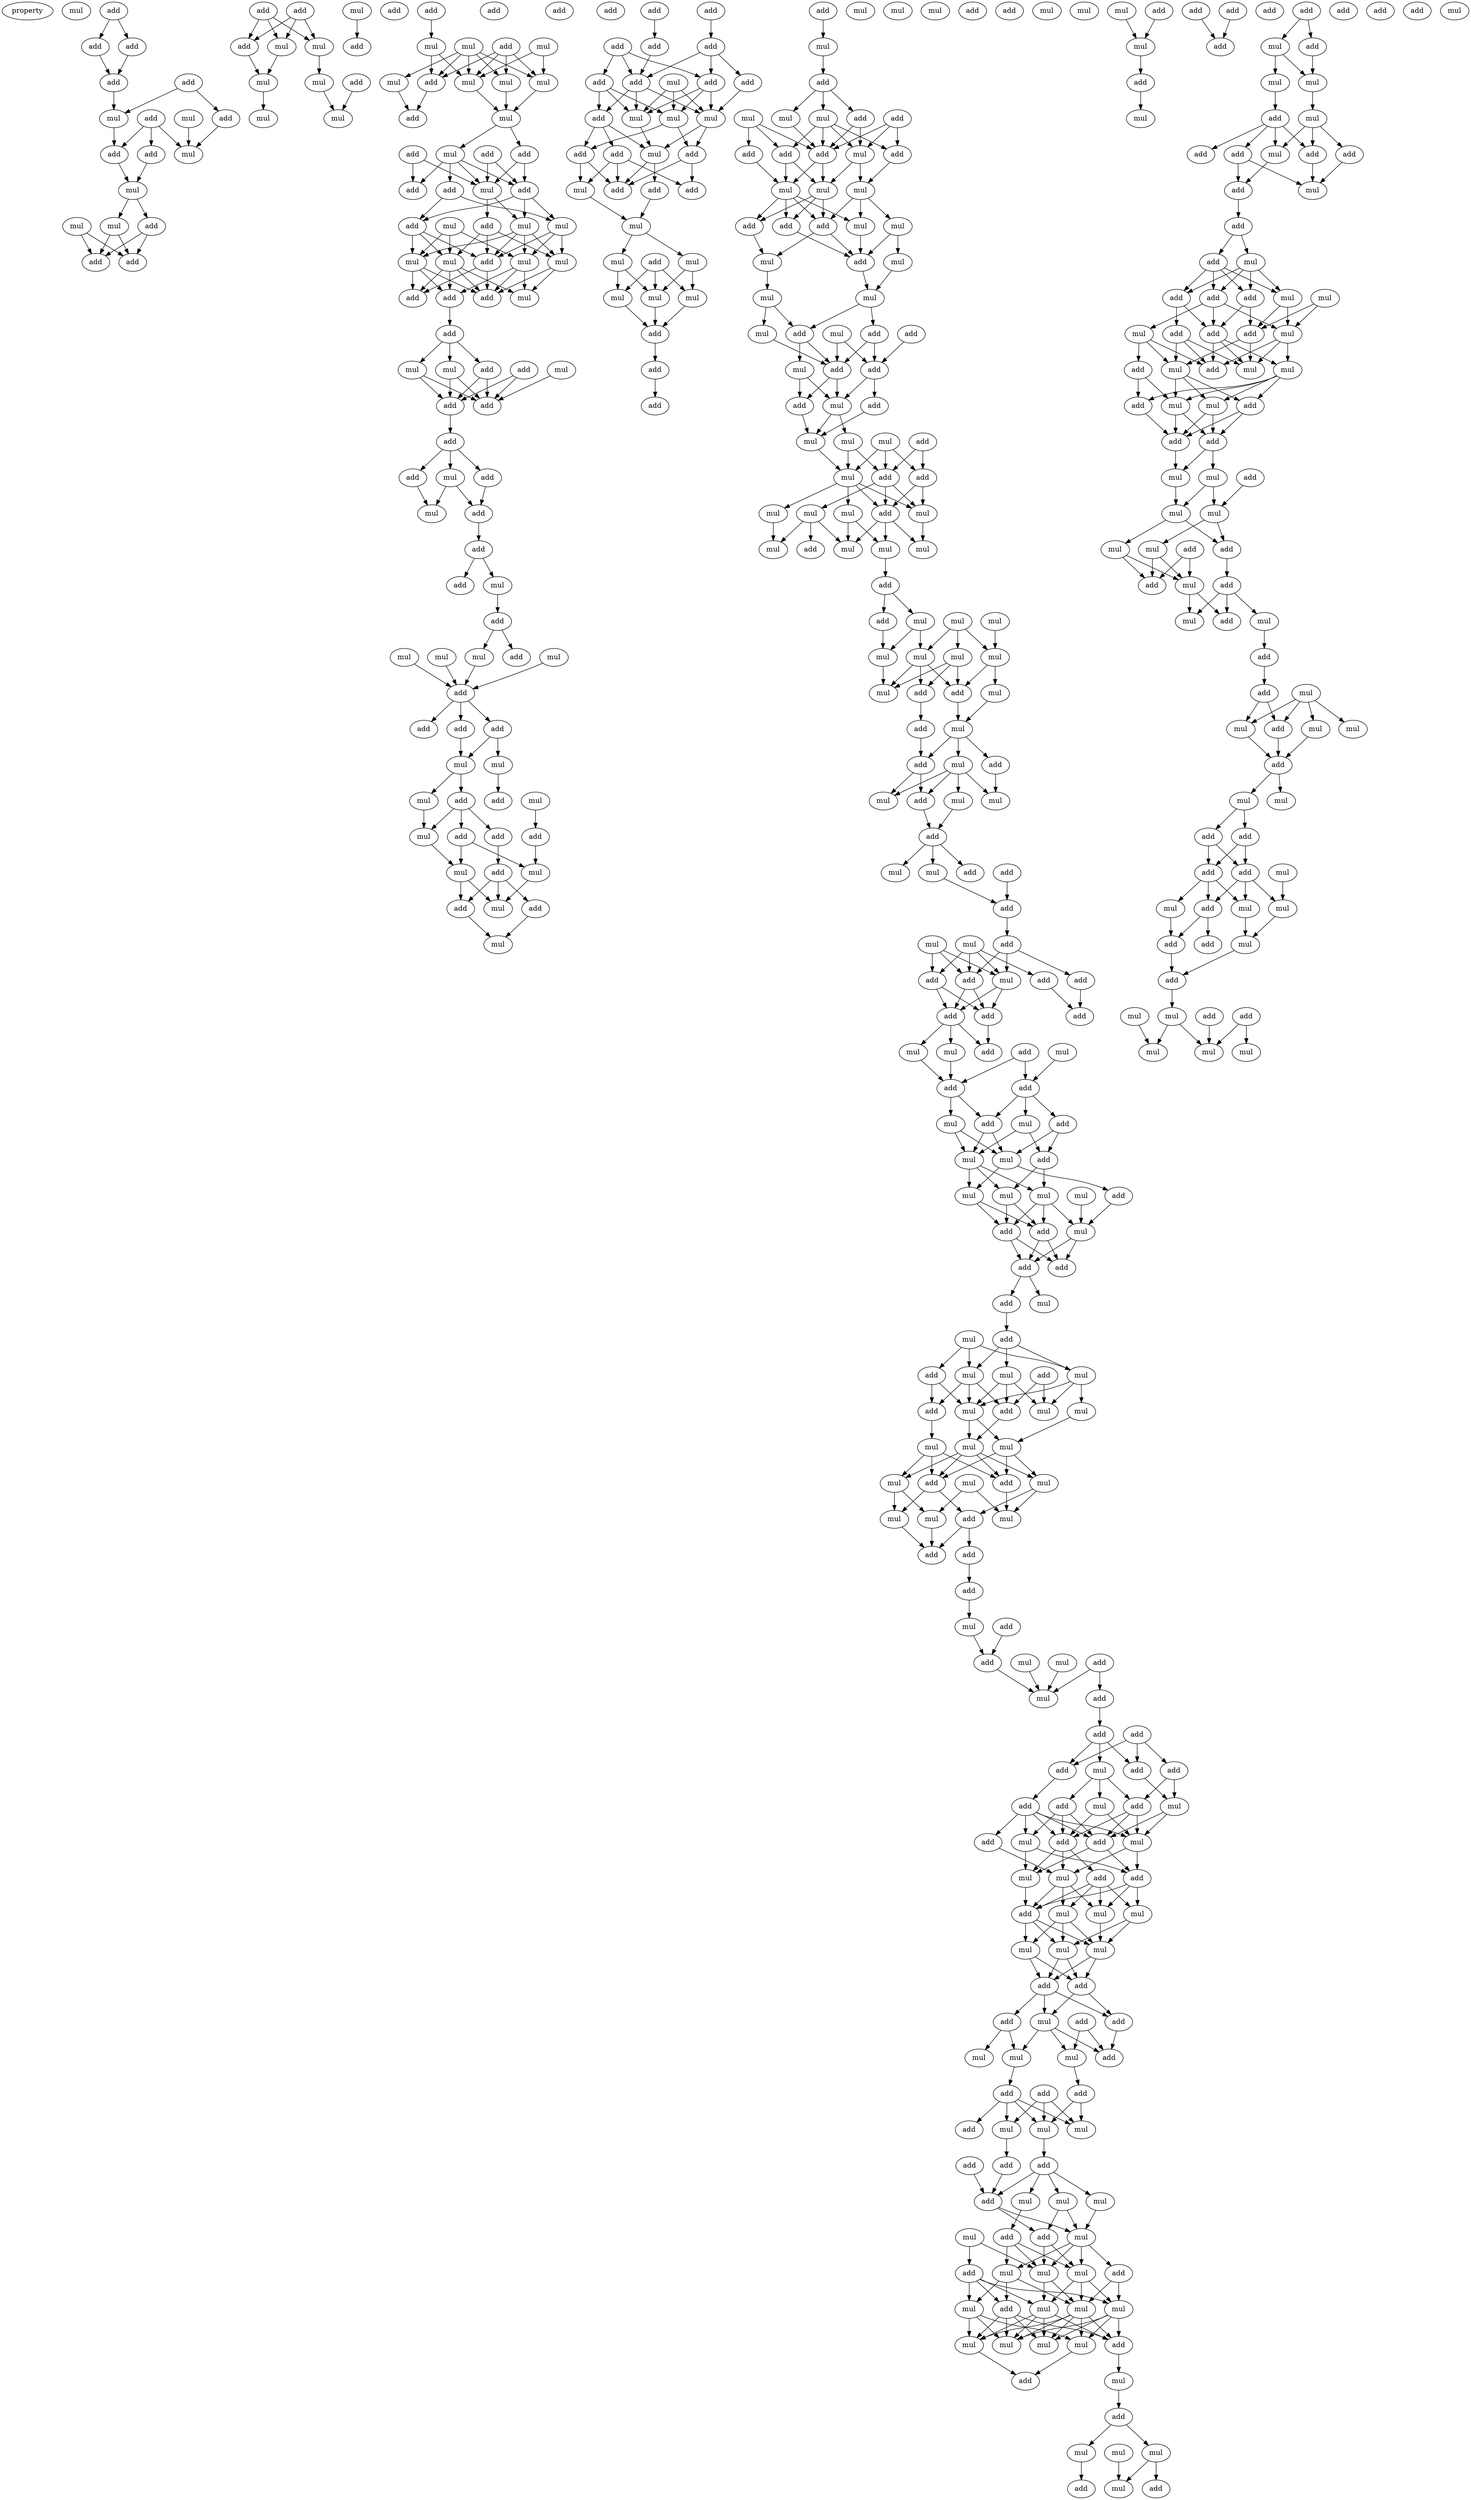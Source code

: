 digraph {
    node [fontcolor=black]
    property [mul=2,lf=1.5]
    0 [ label = mul ];
    1 [ label = add ];
    2 [ label = add ];
    3 [ label = add ];
    4 [ label = add ];
    5 [ label = add ];
    6 [ label = mul ];
    7 [ label = mul ];
    8 [ label = add ];
    9 [ label = add ];
    10 [ label = add ];
    11 [ label = add ];
    12 [ label = mul ];
    13 [ label = mul ];
    14 [ label = mul ];
    15 [ label = add ];
    16 [ label = mul ];
    17 [ label = add ];
    18 [ label = add ];
    19 [ label = add ];
    20 [ label = add ];
    21 [ label = mul ];
    22 [ label = add ];
    23 [ label = mul ];
    24 [ label = mul ];
    25 [ label = mul ];
    26 [ label = add ];
    27 [ label = mul ];
    28 [ label = mul ];
    29 [ label = add ];
    30 [ label = add ];
    31 [ label = mul ];
    32 [ label = add ];
    33 [ label = add ];
    34 [ label = mul ];
    35 [ label = mul ];
    36 [ label = mul ];
    37 [ label = mul ];
    38 [ label = mul ];
    39 [ label = mul ];
    40 [ label = add ];
    41 [ label = mul ];
    42 [ label = mul ];
    43 [ label = add ];
    44 [ label = add ];
    45 [ label = add ];
    46 [ label = add ];
    47 [ label = mul ];
    48 [ label = add ];
    49 [ label = mul ];
    50 [ label = add ];
    51 [ label = add ];
    52 [ label = mul ];
    53 [ label = add ];
    54 [ label = mul ];
    55 [ label = add ];
    56 [ label = mul ];
    57 [ label = mul ];
    58 [ label = mul ];
    59 [ label = add ];
    60 [ label = mul ];
    61 [ label = mul ];
    62 [ label = mul ];
    63 [ label = add ];
    64 [ label = add ];
    65 [ label = add ];
    66 [ label = add ];
    67 [ label = mul ];
    68 [ label = add ];
    69 [ label = mul ];
    70 [ label = mul ];
    71 [ label = add ];
    72 [ label = add ];
    73 [ label = add ];
    74 [ label = add ];
    75 [ label = mul ];
    76 [ label = add ];
    77 [ label = add ];
    78 [ label = add ];
    79 [ label = mul ];
    80 [ label = add ];
    81 [ label = add ];
    82 [ label = add ];
    83 [ label = mul ];
    84 [ label = add ];
    85 [ label = mul ];
    86 [ label = mul ];
    87 [ label = mul ];
    88 [ label = add ];
    89 [ label = mul ];
    90 [ label = add ];
    91 [ label = add ];
    92 [ label = add ];
    93 [ label = add ];
    94 [ label = add ];
    95 [ label = mul ];
    96 [ label = mul ];
    97 [ label = add ];
    98 [ label = mul ];
    99 [ label = add ];
    100 [ label = mul ];
    101 [ label = mul ];
    102 [ label = add ];
    103 [ label = add ];
    104 [ label = add ];
    105 [ label = mul ];
    106 [ label = add ];
    107 [ label = mul ];
    108 [ label = add ];
    109 [ label = add ];
    110 [ label = add ];
    111 [ label = mul ];
    112 [ label = mul ];
    113 [ label = add ];
    114 [ label = add ];
    115 [ label = add ];
    116 [ label = add ];
    117 [ label = add ];
    118 [ label = add ];
    119 [ label = mul ];
    120 [ label = add ];
    121 [ label = add ];
    122 [ label = add ];
    123 [ label = mul ];
    124 [ label = mul ];
    125 [ label = mul ];
    126 [ label = add ];
    127 [ label = add ];
    128 [ label = mul ];
    129 [ label = add ];
    130 [ label = add ];
    131 [ label = add ];
    132 [ label = add ];
    133 [ label = add ];
    134 [ label = mul ];
    135 [ label = mul ];
    136 [ label = mul ];
    137 [ label = add ];
    138 [ label = mul ];
    139 [ label = mul ];
    140 [ label = mul ];
    141 [ label = mul ];
    142 [ label = add ];
    143 [ label = add ];
    144 [ label = add ];
    145 [ label = mul ];
    146 [ label = mul ];
    147 [ label = add ];
    148 [ label = add ];
    149 [ label = add ];
    150 [ label = add ];
    151 [ label = mul ];
    152 [ label = mul ];
    153 [ label = mul ];
    154 [ label = add ];
    155 [ label = mul ];
    156 [ label = add ];
    157 [ label = add ];
    158 [ label = add ];
    159 [ label = mul ];
    160 [ label = mul ];
    161 [ label = mul ];
    162 [ label = add ];
    163 [ label = mul ];
    164 [ label = add ];
    165 [ label = mul ];
    166 [ label = add ];
    167 [ label = mul ];
    168 [ label = add ];
    169 [ label = mul ];
    170 [ label = mul ];
    171 [ label = mul ];
    172 [ label = mul ];
    173 [ label = add ];
    174 [ label = add ];
    175 [ label = mul ];
    176 [ label = add ];
    177 [ label = add ];
    178 [ label = mul ];
    179 [ label = add ];
    180 [ label = add ];
    181 [ label = add ];
    182 [ label = mul ];
    183 [ label = mul ];
    184 [ label = add ];
    185 [ label = mul ];
    186 [ label = mul ];
    187 [ label = add ];
    188 [ label = add ];
    189 [ label = mul ];
    190 [ label = add ];
    191 [ label = mul ];
    192 [ label = mul ];
    193 [ label = mul ];
    194 [ label = mul ];
    195 [ label = mul ];
    196 [ label = add ];
    197 [ label = mul ];
    198 [ label = mul ];
    199 [ label = mul ];
    200 [ label = add ];
    201 [ label = add ];
    202 [ label = mul ];
    203 [ label = mul ];
    204 [ label = mul ];
    205 [ label = mul ];
    206 [ label = mul ];
    207 [ label = mul ];
    208 [ label = mul ];
    209 [ label = add ];
    210 [ label = add ];
    211 [ label = mul ];
    212 [ label = mul ];
    213 [ label = mul ];
    214 [ label = add ];
    215 [ label = add ];
    216 [ label = add ];
    217 [ label = mul ];
    218 [ label = add ];
    219 [ label = mul ];
    220 [ label = mul ];
    221 [ label = mul ];
    222 [ label = add ];
    223 [ label = mul ];
    224 [ label = mul ];
    225 [ label = add ];
    226 [ label = add ];
    227 [ label = mul ];
    228 [ label = add ];
    229 [ label = mul ];
    230 [ label = add ];
    231 [ label = mul ];
    232 [ label = add ];
    233 [ label = add ];
    234 [ label = add ];
    235 [ label = add ];
    236 [ label = mul ];
    237 [ label = add ];
    238 [ label = add ];
    239 [ label = add ];
    240 [ label = mul ];
    241 [ label = mul ];
    242 [ label = mul ];
    243 [ label = add ];
    244 [ label = add ];
    245 [ label = add ];
    246 [ label = add ];
    247 [ label = add ];
    248 [ label = mul ];
    249 [ label = mul ];
    250 [ label = add ];
    251 [ label = add ];
    252 [ label = mul ];
    253 [ label = mul ];
    254 [ label = mul ];
    255 [ label = add ];
    256 [ label = mul ];
    257 [ label = mul ];
    258 [ label = mul ];
    259 [ label = mul ];
    260 [ label = add ];
    261 [ label = add ];
    262 [ label = add ];
    263 [ label = add ];
    264 [ label = mul ];
    265 [ label = add ];
    266 [ label = add ];
    267 [ label = mul ];
    268 [ label = mul ];
    269 [ label = add ];
    270 [ label = mul ];
    271 [ label = add ];
    272 [ label = mul ];
    273 [ label = mul ];
    274 [ label = add ];
    275 [ label = add ];
    276 [ label = mul ];
    277 [ label = add ];
    278 [ label = mul ];
    279 [ label = mul ];
    280 [ label = mul ];
    281 [ label = mul ];
    282 [ label = mul ];
    283 [ label = add ];
    284 [ label = mul ];
    285 [ label = add ];
    286 [ label = mul ];
    287 [ label = mul ];
    288 [ label = mul ];
    289 [ label = add ];
    290 [ label = mul ];
    291 [ label = mul ];
    292 [ label = add ];
    293 [ label = add ];
    294 [ label = add ];
    295 [ label = mul ];
    296 [ label = add ];
    297 [ label = add ];
    298 [ label = mul ];
    299 [ label = mul ];
    300 [ label = add ];
    301 [ label = add ];
    302 [ label = mul ];
    303 [ label = add ];
    304 [ label = add ];
    305 [ label = add ];
    306 [ label = add ];
    307 [ label = add ];
    308 [ label = mul ];
    309 [ label = add ];
    310 [ label = mul ];
    311 [ label = add ];
    312 [ label = add ];
    313 [ label = mul ];
    314 [ label = add ];
    315 [ label = add ];
    316 [ label = mul ];
    317 [ label = add ];
    318 [ label = add ];
    319 [ label = mul ];
    320 [ label = mul ];
    321 [ label = mul ];
    322 [ label = add ];
    323 [ label = add ];
    324 [ label = mul ];
    325 [ label = add ];
    326 [ label = mul ];
    327 [ label = mul ];
    328 [ label = mul ];
    329 [ label = mul ];
    330 [ label = mul ];
    331 [ label = add ];
    332 [ label = add ];
    333 [ label = mul ];
    334 [ label = add ];
    335 [ label = add ];
    336 [ label = add ];
    337 [ label = mul ];
    338 [ label = mul ];
    339 [ label = mul ];
    340 [ label = add ];
    341 [ label = mul ];
    342 [ label = add ];
    343 [ label = add ];
    344 [ label = add ];
    345 [ label = mul ];
    346 [ label = add ];
    347 [ label = mul ];
    348 [ label = mul ];
    349 [ label = add ];
    350 [ label = add ];
    351 [ label = add ];
    352 [ label = add ];
    353 [ label = mul ];
    354 [ label = mul ];
    355 [ label = mul ];
    356 [ label = mul ];
    357 [ label = mul ];
    358 [ label = add ];
    359 [ label = add ];
    360 [ label = mul ];
    361 [ label = add ];
    362 [ label = add ];
    363 [ label = mul ];
    364 [ label = mul ];
    365 [ label = mul ];
    366 [ label = add ];
    367 [ label = mul ];
    368 [ label = mul ];
    369 [ label = mul ];
    370 [ label = mul ];
    371 [ label = mul ];
    372 [ label = mul ];
    373 [ label = mul ];
    374 [ label = mul ];
    375 [ label = add ];
    376 [ label = add ];
    377 [ label = mul ];
    378 [ label = add ];
    379 [ label = mul ];
    380 [ label = mul ];
    381 [ label = mul ];
    382 [ label = mul ];
    383 [ label = add ];
    384 [ label = mul ];
    385 [ label = add ];
    386 [ label = add ];
    387 [ label = mul ];
    388 [ label = add ];
    389 [ label = add ];
    390 [ label = mul ];
    391 [ label = add ];
    392 [ label = add ];
    393 [ label = add ];
    394 [ label = add ];
    395 [ label = add ];
    396 [ label = mul ];
    397 [ label = mul ];
    398 [ label = mul ];
    399 [ label = add ];
    400 [ label = mul ];
    401 [ label = add ];
    402 [ label = mul ];
    403 [ label = add ];
    404 [ label = add ];
    405 [ label = add ];
    406 [ label = add ];
    407 [ label = mul ];
    408 [ label = add ];
    409 [ label = add ];
    410 [ label = mul ];
    411 [ label = add ];
    412 [ label = mul ];
    413 [ label = add ];
    414 [ label = add ];
    415 [ label = mul ];
    416 [ label = add ];
    417 [ label = add ];
    418 [ label = add ];
    419 [ label = mul ];
    420 [ label = mul ];
    421 [ label = add ];
    422 [ label = mul ];
    423 [ label = mul ];
    424 [ label = add ];
    425 [ label = mul ];
    426 [ label = mul ];
    427 [ label = mul ];
    428 [ label = add ];
    429 [ label = add ];
    430 [ label = add ];
    431 [ label = add ];
    432 [ label = mul ];
    433 [ label = mul ];
    434 [ label = add ];
    435 [ label = add ];
    436 [ label = mul ];
    437 [ label = mul ];
    438 [ label = add ];
    439 [ label = mul ];
    440 [ label = mul ];
    441 [ label = add ];
    442 [ label = add ];
    443 [ label = mul ];
    444 [ label = add ];
    445 [ label = add ];
    446 [ label = mul ];
    447 [ label = mul ];
    448 [ label = add ];
    449 [ label = add ];
    450 [ label = mul ];
    451 [ label = mul ];
    452 [ label = mul ];
    453 [ label = mul ];
    454 [ label = add ];
    455 [ label = add ];
    456 [ label = add ];
    457 [ label = mul ];
    458 [ label = mul ];
    459 [ label = add ];
    460 [ label = add ];
    461 [ label = add ];
    462 [ label = add ];
    463 [ label = add ];
    464 [ label = mul ];
    465 [ label = mul ];
    466 [ label = add ];
    467 [ label = mul ];
    468 [ label = mul ];
    469 [ label = add ];
    470 [ label = add ];
    471 [ label = mul ];
    472 [ label = add ];
    473 [ label = mul ];
    474 [ label = mul ];
    475 [ label = mul ];
    476 [ label = add ];
    477 [ label = add ];
    478 [ label = mul ];
    479 [ label = mul ];
    480 [ label = mul ];
    1 -> 2 [ name = 0 ];
    1 -> 3 [ name = 1 ];
    2 -> 4 [ name = 2 ];
    3 -> 4 [ name = 3 ];
    4 -> 6 [ name = 4 ];
    5 -> 6 [ name = 5 ];
    5 -> 8 [ name = 6 ];
    6 -> 10 [ name = 7 ];
    7 -> 12 [ name = 8 ];
    8 -> 12 [ name = 9 ];
    9 -> 10 [ name = 10 ];
    9 -> 11 [ name = 11 ];
    9 -> 12 [ name = 12 ];
    10 -> 13 [ name = 13 ];
    11 -> 13 [ name = 14 ];
    13 -> 15 [ name = 15 ];
    13 -> 16 [ name = 16 ];
    14 -> 17 [ name = 17 ];
    14 -> 18 [ name = 18 ];
    15 -> 17 [ name = 19 ];
    15 -> 18 [ name = 20 ];
    16 -> 17 [ name = 21 ];
    16 -> 18 [ name = 22 ];
    19 -> 21 [ name = 23 ];
    19 -> 22 [ name = 24 ];
    19 -> 23 [ name = 25 ];
    20 -> 21 [ name = 26 ];
    20 -> 22 [ name = 27 ];
    20 -> 23 [ name = 28 ];
    21 -> 24 [ name = 29 ];
    22 -> 24 [ name = 30 ];
    23 -> 27 [ name = 31 ];
    24 -> 31 [ name = 32 ];
    25 -> 29 [ name = 33 ];
    26 -> 28 [ name = 34 ];
    27 -> 28 [ name = 35 ];
    32 -> 34 [ name = 36 ];
    33 -> 38 [ name = 37 ];
    33 -> 39 [ name = 38 ];
    33 -> 40 [ name = 39 ];
    33 -> 41 [ name = 40 ];
    34 -> 40 [ name = 41 ];
    34 -> 41 [ name = 42 ];
    35 -> 37 [ name = 43 ];
    35 -> 38 [ name = 44 ];
    35 -> 39 [ name = 45 ];
    35 -> 40 [ name = 46 ];
    35 -> 41 [ name = 47 ];
    36 -> 39 [ name = 48 ];
    36 -> 41 [ name = 49 ];
    37 -> 43 [ name = 50 ];
    38 -> 42 [ name = 51 ];
    39 -> 42 [ name = 52 ];
    40 -> 43 [ name = 53 ];
    41 -> 42 [ name = 54 ];
    42 -> 44 [ name = 55 ];
    42 -> 47 [ name = 56 ];
    44 -> 48 [ name = 57 ];
    44 -> 49 [ name = 58 ];
    45 -> 48 [ name = 59 ];
    45 -> 49 [ name = 60 ];
    46 -> 49 [ name = 61 ];
    46 -> 50 [ name = 62 ];
    47 -> 48 [ name = 63 ];
    47 -> 49 [ name = 64 ];
    47 -> 50 [ name = 65 ];
    47 -> 51 [ name = 66 ];
    48 -> 52 [ name = 67 ];
    48 -> 53 [ name = 68 ];
    48 -> 54 [ name = 69 ];
    49 -> 54 [ name = 70 ];
    49 -> 55 [ name = 71 ];
    51 -> 52 [ name = 72 ];
    51 -> 53 [ name = 73 ];
    52 -> 58 [ name = 74 ];
    52 -> 59 [ name = 75 ];
    52 -> 60 [ name = 76 ];
    53 -> 57 [ name = 77 ];
    53 -> 59 [ name = 78 ];
    53 -> 61 [ name = 79 ];
    54 -> 58 [ name = 80 ];
    54 -> 59 [ name = 81 ];
    54 -> 60 [ name = 82 ];
    54 -> 61 [ name = 83 ];
    55 -> 57 [ name = 84 ];
    55 -> 59 [ name = 85 ];
    55 -> 60 [ name = 86 ];
    56 -> 57 [ name = 87 ];
    56 -> 58 [ name = 88 ];
    56 -> 61 [ name = 89 ];
    57 -> 62 [ name = 90 ];
    57 -> 63 [ name = 91 ];
    57 -> 64 [ name = 92 ];
    57 -> 65 [ name = 93 ];
    58 -> 62 [ name = 94 ];
    58 -> 63 [ name = 95 ];
    58 -> 64 [ name = 96 ];
    59 -> 64 [ name = 97 ];
    59 -> 65 [ name = 98 ];
    60 -> 62 [ name = 99 ];
    60 -> 64 [ name = 100 ];
    61 -> 63 [ name = 101 ];
    61 -> 64 [ name = 102 ];
    61 -> 65 [ name = 103 ];
    63 -> 66 [ name = 104 ];
    66 -> 69 [ name = 105 ];
    66 -> 70 [ name = 106 ];
    66 -> 71 [ name = 107 ];
    67 -> 73 [ name = 108 ];
    68 -> 72 [ name = 109 ];
    68 -> 73 [ name = 110 ];
    69 -> 72 [ name = 111 ];
    69 -> 73 [ name = 112 ];
    70 -> 72 [ name = 113 ];
    70 -> 73 [ name = 114 ];
    71 -> 72 [ name = 115 ];
    71 -> 73 [ name = 116 ];
    72 -> 74 [ name = 117 ];
    74 -> 75 [ name = 118 ];
    74 -> 77 [ name = 119 ];
    74 -> 78 [ name = 120 ];
    75 -> 79 [ name = 121 ];
    75 -> 80 [ name = 122 ];
    77 -> 80 [ name = 123 ];
    78 -> 79 [ name = 124 ];
    80 -> 81 [ name = 125 ];
    81 -> 82 [ name = 126 ];
    81 -> 83 [ name = 127 ];
    83 -> 84 [ name = 128 ];
    84 -> 87 [ name = 129 ];
    84 -> 88 [ name = 130 ];
    85 -> 90 [ name = 131 ];
    86 -> 90 [ name = 132 ];
    87 -> 90 [ name = 133 ];
    89 -> 90 [ name = 134 ];
    90 -> 91 [ name = 135 ];
    90 -> 92 [ name = 136 ];
    90 -> 93 [ name = 137 ];
    92 -> 95 [ name = 138 ];
    93 -> 95 [ name = 139 ];
    93 -> 96 [ name = 140 ];
    95 -> 99 [ name = 141 ];
    95 -> 100 [ name = 142 ];
    96 -> 97 [ name = 143 ];
    98 -> 103 [ name = 144 ];
    99 -> 101 [ name = 145 ];
    99 -> 102 [ name = 146 ];
    99 -> 104 [ name = 147 ];
    100 -> 101 [ name = 148 ];
    101 -> 105 [ name = 149 ];
    102 -> 106 [ name = 150 ];
    103 -> 107 [ name = 151 ];
    104 -> 105 [ name = 152 ];
    104 -> 107 [ name = 153 ];
    105 -> 110 [ name = 154 ];
    105 -> 111 [ name = 155 ];
    106 -> 109 [ name = 156 ];
    106 -> 110 [ name = 157 ];
    106 -> 111 [ name = 158 ];
    107 -> 111 [ name = 159 ];
    109 -> 112 [ name = 160 ];
    110 -> 112 [ name = 161 ];
    113 -> 116 [ name = 162 ];
    114 -> 115 [ name = 163 ];
    115 -> 120 [ name = 164 ];
    115 -> 121 [ name = 165 ];
    115 -> 122 [ name = 166 ];
    116 -> 120 [ name = 167 ];
    117 -> 118 [ name = 168 ];
    117 -> 120 [ name = 169 ];
    117 -> 121 [ name = 170 ];
    118 -> 123 [ name = 171 ];
    118 -> 124 [ name = 172 ];
    118 -> 126 [ name = 173 ];
    119 -> 123 [ name = 174 ];
    119 -> 124 [ name = 175 ];
    119 -> 125 [ name = 176 ];
    120 -> 123 [ name = 177 ];
    120 -> 125 [ name = 178 ];
    120 -> 126 [ name = 179 ];
    121 -> 123 [ name = 180 ];
    121 -> 124 [ name = 181 ];
    121 -> 125 [ name = 182 ];
    122 -> 125 [ name = 183 ];
    123 -> 128 [ name = 184 ];
    124 -> 129 [ name = 185 ];
    124 -> 130 [ name = 186 ];
    125 -> 128 [ name = 187 ];
    125 -> 129 [ name = 188 ];
    126 -> 127 [ name = 189 ];
    126 -> 128 [ name = 190 ];
    126 -> 130 [ name = 191 ];
    127 -> 132 [ name = 192 ];
    127 -> 133 [ name = 193 ];
    127 -> 134 [ name = 194 ];
    128 -> 131 [ name = 195 ];
    128 -> 132 [ name = 196 ];
    129 -> 132 [ name = 197 ];
    129 -> 133 [ name = 198 ];
    130 -> 132 [ name = 199 ];
    130 -> 134 [ name = 200 ];
    131 -> 135 [ name = 201 ];
    134 -> 135 [ name = 202 ];
    135 -> 136 [ name = 203 ];
    135 -> 138 [ name = 204 ];
    136 -> 139 [ name = 205 ];
    136 -> 141 [ name = 206 ];
    137 -> 139 [ name = 207 ];
    137 -> 140 [ name = 208 ];
    137 -> 141 [ name = 209 ];
    138 -> 139 [ name = 210 ];
    138 -> 140 [ name = 211 ];
    139 -> 142 [ name = 212 ];
    140 -> 142 [ name = 213 ];
    141 -> 142 [ name = 214 ];
    142 -> 144 [ name = 215 ];
    143 -> 146 [ name = 216 ];
    144 -> 147 [ name = 217 ];
    146 -> 148 [ name = 218 ];
    148 -> 150 [ name = 219 ];
    148 -> 151 [ name = 220 ];
    148 -> 152 [ name = 221 ];
    149 -> 155 [ name = 222 ];
    149 -> 157 [ name = 223 ];
    149 -> 158 [ name = 224 ];
    150 -> 155 [ name = 225 ];
    150 -> 158 [ name = 226 ];
    151 -> 155 [ name = 227 ];
    151 -> 156 [ name = 228 ];
    151 -> 157 [ name = 229 ];
    151 -> 158 [ name = 230 ];
    152 -> 158 [ name = 231 ];
    153 -> 154 [ name = 232 ];
    153 -> 156 [ name = 233 ];
    153 -> 158 [ name = 234 ];
    154 -> 159 [ name = 235 ];
    155 -> 160 [ name = 236 ];
    155 -> 161 [ name = 237 ];
    156 -> 159 [ name = 238 ];
    156 -> 160 [ name = 239 ];
    157 -> 161 [ name = 240 ];
    158 -> 159 [ name = 241 ];
    158 -> 160 [ name = 242 ];
    159 -> 162 [ name = 243 ];
    159 -> 164 [ name = 244 ];
    159 -> 165 [ name = 245 ];
    159 -> 166 [ name = 246 ];
    160 -> 162 [ name = 247 ];
    160 -> 164 [ name = 248 ];
    160 -> 166 [ name = 249 ];
    161 -> 162 [ name = 250 ];
    161 -> 163 [ name = 251 ];
    161 -> 165 [ name = 252 ];
    162 -> 168 [ name = 253 ];
    162 -> 169 [ name = 254 ];
    163 -> 167 [ name = 255 ];
    163 -> 168 [ name = 256 ];
    164 -> 168 [ name = 257 ];
    165 -> 168 [ name = 258 ];
    166 -> 169 [ name = 259 ];
    167 -> 170 [ name = 260 ];
    168 -> 170 [ name = 261 ];
    169 -> 171 [ name = 262 ];
    170 -> 173 [ name = 263 ];
    170 -> 176 [ name = 264 ];
    171 -> 173 [ name = 265 ];
    171 -> 175 [ name = 266 ];
    172 -> 177 [ name = 267 ];
    172 -> 179 [ name = 268 ];
    173 -> 177 [ name = 269 ];
    173 -> 178 [ name = 270 ];
    174 -> 179 [ name = 271 ];
    175 -> 177 [ name = 272 ];
    176 -> 177 [ name = 273 ];
    176 -> 179 [ name = 274 ];
    177 -> 180 [ name = 275 ];
    177 -> 182 [ name = 276 ];
    178 -> 180 [ name = 277 ];
    178 -> 182 [ name = 278 ];
    179 -> 181 [ name = 279 ];
    179 -> 182 [ name = 280 ];
    180 -> 185 [ name = 281 ];
    181 -> 185 [ name = 282 ];
    182 -> 183 [ name = 283 ];
    182 -> 185 [ name = 284 ];
    183 -> 188 [ name = 285 ];
    183 -> 189 [ name = 286 ];
    184 -> 187 [ name = 287 ];
    184 -> 188 [ name = 288 ];
    185 -> 189 [ name = 289 ];
    186 -> 187 [ name = 290 ];
    186 -> 188 [ name = 291 ];
    186 -> 189 [ name = 292 ];
    187 -> 190 [ name = 293 ];
    187 -> 192 [ name = 294 ];
    188 -> 190 [ name = 295 ];
    188 -> 192 [ name = 296 ];
    188 -> 193 [ name = 297 ];
    189 -> 190 [ name = 298 ];
    189 -> 191 [ name = 299 ];
    189 -> 192 [ name = 300 ];
    189 -> 194 [ name = 301 ];
    190 -> 197 [ name = 302 ];
    190 -> 198 [ name = 303 ];
    190 -> 199 [ name = 304 ];
    191 -> 195 [ name = 305 ];
    192 -> 198 [ name = 306 ];
    193 -> 195 [ name = 307 ];
    193 -> 196 [ name = 308 ];
    193 -> 197 [ name = 309 ];
    194 -> 197 [ name = 310 ];
    194 -> 199 [ name = 311 ];
    199 -> 200 [ name = 312 ];
    200 -> 201 [ name = 313 ];
    200 -> 204 [ name = 314 ];
    201 -> 205 [ name = 315 ];
    202 -> 206 [ name = 316 ];
    202 -> 207 [ name = 317 ];
    202 -> 208 [ name = 318 ];
    203 -> 208 [ name = 319 ];
    204 -> 205 [ name = 320 ];
    204 -> 207 [ name = 321 ];
    205 -> 212 [ name = 322 ];
    206 -> 209 [ name = 323 ];
    206 -> 210 [ name = 324 ];
    206 -> 212 [ name = 325 ];
    207 -> 209 [ name = 326 ];
    207 -> 210 [ name = 327 ];
    207 -> 212 [ name = 328 ];
    208 -> 209 [ name = 329 ];
    208 -> 211 [ name = 330 ];
    209 -> 213 [ name = 331 ];
    210 -> 214 [ name = 332 ];
    211 -> 213 [ name = 333 ];
    213 -> 215 [ name = 334 ];
    213 -> 216 [ name = 335 ];
    213 -> 217 [ name = 336 ];
    214 -> 216 [ name = 337 ];
    215 -> 221 [ name = 338 ];
    216 -> 218 [ name = 339 ];
    216 -> 220 [ name = 340 ];
    217 -> 218 [ name = 341 ];
    217 -> 219 [ name = 342 ];
    217 -> 220 [ name = 343 ];
    217 -> 221 [ name = 344 ];
    218 -> 222 [ name = 345 ];
    219 -> 222 [ name = 346 ];
    222 -> 223 [ name = 347 ];
    222 -> 224 [ name = 348 ];
    222 -> 225 [ name = 349 ];
    224 -> 228 [ name = 350 ];
    226 -> 228 [ name = 351 ];
    228 -> 230 [ name = 352 ];
    229 -> 232 [ name = 353 ];
    229 -> 233 [ name = 354 ];
    229 -> 236 [ name = 355 ];
    230 -> 233 [ name = 356 ];
    230 -> 234 [ name = 357 ];
    230 -> 236 [ name = 358 ];
    231 -> 232 [ name = 359 ];
    231 -> 233 [ name = 360 ];
    231 -> 235 [ name = 361 ];
    231 -> 236 [ name = 362 ];
    232 -> 237 [ name = 363 ];
    232 -> 238 [ name = 364 ];
    233 -> 237 [ name = 365 ];
    233 -> 238 [ name = 366 ];
    234 -> 239 [ name = 367 ];
    235 -> 239 [ name = 368 ];
    236 -> 237 [ name = 369 ];
    236 -> 238 [ name = 370 ];
    237 -> 240 [ name = 371 ];
    237 -> 241 [ name = 372 ];
    237 -> 244 [ name = 373 ];
    238 -> 244 [ name = 374 ];
    240 -> 245 [ name = 375 ];
    241 -> 245 [ name = 376 ];
    242 -> 246 [ name = 377 ];
    243 -> 245 [ name = 378 ];
    243 -> 246 [ name = 379 ];
    245 -> 247 [ name = 380 ];
    245 -> 249 [ name = 381 ];
    246 -> 247 [ name = 382 ];
    246 -> 248 [ name = 383 ];
    246 -> 250 [ name = 384 ];
    247 -> 252 [ name = 385 ];
    247 -> 253 [ name = 386 ];
    248 -> 251 [ name = 387 ];
    248 -> 253 [ name = 388 ];
    249 -> 252 [ name = 389 ];
    249 -> 253 [ name = 390 ];
    250 -> 251 [ name = 391 ];
    250 -> 252 [ name = 392 ];
    251 -> 257 [ name = 393 ];
    251 -> 258 [ name = 394 ];
    252 -> 254 [ name = 395 ];
    252 -> 255 [ name = 396 ];
    253 -> 254 [ name = 397 ];
    253 -> 257 [ name = 398 ];
    253 -> 258 [ name = 399 ];
    254 -> 260 [ name = 400 ];
    254 -> 261 [ name = 401 ];
    255 -> 259 [ name = 402 ];
    256 -> 259 [ name = 403 ];
    257 -> 260 [ name = 404 ];
    257 -> 261 [ name = 405 ];
    258 -> 259 [ name = 406 ];
    258 -> 260 [ name = 407 ];
    258 -> 261 [ name = 408 ];
    259 -> 262 [ name = 409 ];
    259 -> 263 [ name = 410 ];
    260 -> 262 [ name = 411 ];
    260 -> 263 [ name = 412 ];
    261 -> 262 [ name = 413 ];
    261 -> 263 [ name = 414 ];
    262 -> 266 [ name = 415 ];
    262 -> 267 [ name = 416 ];
    266 -> 269 [ name = 417 ];
    268 -> 271 [ name = 418 ];
    268 -> 272 [ name = 419 ];
    268 -> 273 [ name = 420 ];
    269 -> 270 [ name = 421 ];
    269 -> 272 [ name = 422 ];
    269 -> 273 [ name = 423 ];
    270 -> 277 [ name = 424 ];
    270 -> 278 [ name = 425 ];
    270 -> 279 [ name = 426 ];
    271 -> 275 [ name = 427 ];
    271 -> 279 [ name = 428 ];
    272 -> 275 [ name = 429 ];
    272 -> 277 [ name = 430 ];
    272 -> 279 [ name = 431 ];
    273 -> 276 [ name = 432 ];
    273 -> 278 [ name = 433 ];
    273 -> 279 [ name = 434 ];
    274 -> 277 [ name = 435 ];
    274 -> 278 [ name = 436 ];
    275 -> 282 [ name = 437 ];
    276 -> 281 [ name = 438 ];
    277 -> 280 [ name = 439 ];
    279 -> 280 [ name = 440 ];
    279 -> 281 [ name = 441 ];
    280 -> 283 [ name = 442 ];
    280 -> 285 [ name = 443 ];
    280 -> 286 [ name = 444 ];
    280 -> 287 [ name = 445 ];
    281 -> 283 [ name = 446 ];
    281 -> 285 [ name = 447 ];
    281 -> 287 [ name = 448 ];
    282 -> 283 [ name = 449 ];
    282 -> 285 [ name = 450 ];
    282 -> 286 [ name = 451 ];
    283 -> 289 [ name = 452 ];
    283 -> 291 [ name = 453 ];
    284 -> 288 [ name = 454 ];
    284 -> 290 [ name = 455 ];
    285 -> 288 [ name = 456 ];
    286 -> 290 [ name = 457 ];
    286 -> 291 [ name = 458 ];
    287 -> 288 [ name = 459 ];
    287 -> 289 [ name = 460 ];
    289 -> 292 [ name = 461 ];
    289 -> 293 [ name = 462 ];
    290 -> 292 [ name = 463 ];
    291 -> 292 [ name = 464 ];
    293 -> 294 [ name = 465 ];
    294 -> 295 [ name = 466 ];
    295 -> 301 [ name = 467 ];
    296 -> 301 [ name = 468 ];
    297 -> 302 [ name = 469 ];
    297 -> 303 [ name = 470 ];
    298 -> 302 [ name = 471 ];
    299 -> 302 [ name = 472 ];
    301 -> 302 [ name = 473 ];
    303 -> 305 [ name = 474 ];
    304 -> 306 [ name = 475 ];
    304 -> 307 [ name = 476 ];
    304 -> 309 [ name = 477 ];
    305 -> 306 [ name = 478 ];
    305 -> 308 [ name = 479 ];
    305 -> 309 [ name = 480 ];
    306 -> 310 [ name = 481 ];
    307 -> 310 [ name = 482 ];
    307 -> 311 [ name = 483 ];
    308 -> 311 [ name = 484 ];
    308 -> 312 [ name = 485 ];
    308 -> 313 [ name = 486 ];
    309 -> 314 [ name = 487 ];
    310 -> 316 [ name = 488 ];
    310 -> 317 [ name = 489 ];
    311 -> 315 [ name = 490 ];
    311 -> 316 [ name = 491 ];
    311 -> 317 [ name = 492 ];
    312 -> 315 [ name = 493 ];
    312 -> 317 [ name = 494 ];
    312 -> 319 [ name = 495 ];
    313 -> 315 [ name = 496 ];
    313 -> 316 [ name = 497 ];
    314 -> 315 [ name = 498 ];
    314 -> 316 [ name = 499 ];
    314 -> 317 [ name = 500 ];
    314 -> 318 [ name = 501 ];
    314 -> 319 [ name = 502 ];
    315 -> 320 [ name = 503 ];
    315 -> 321 [ name = 504 ];
    315 -> 322 [ name = 505 ];
    316 -> 321 [ name = 506 ];
    316 -> 323 [ name = 507 ];
    317 -> 320 [ name = 508 ];
    317 -> 323 [ name = 509 ];
    318 -> 321 [ name = 510 ];
    319 -> 320 [ name = 511 ];
    319 -> 323 [ name = 512 ];
    320 -> 325 [ name = 513 ];
    321 -> 324 [ name = 514 ];
    321 -> 325 [ name = 515 ];
    321 -> 327 [ name = 516 ];
    322 -> 324 [ name = 517 ];
    322 -> 325 [ name = 518 ];
    322 -> 326 [ name = 519 ];
    322 -> 327 [ name = 520 ];
    323 -> 325 [ name = 521 ];
    323 -> 326 [ name = 522 ];
    323 -> 327 [ name = 523 ];
    324 -> 328 [ name = 524 ];
    324 -> 329 [ name = 525 ];
    324 -> 330 [ name = 526 ];
    325 -> 328 [ name = 527 ];
    325 -> 329 [ name = 528 ];
    325 -> 330 [ name = 529 ];
    326 -> 328 [ name = 530 ];
    326 -> 330 [ name = 531 ];
    327 -> 330 [ name = 532 ];
    328 -> 331 [ name = 533 ];
    328 -> 332 [ name = 534 ];
    329 -> 331 [ name = 535 ];
    329 -> 332 [ name = 536 ];
    330 -> 331 [ name = 537 ];
    330 -> 332 [ name = 538 ];
    331 -> 334 [ name = 539 ];
    331 -> 336 [ name = 540 ];
    331 -> 337 [ name = 541 ];
    332 -> 334 [ name = 542 ];
    332 -> 337 [ name = 543 ];
    334 -> 340 [ name = 544 ];
    335 -> 340 [ name = 545 ];
    335 -> 341 [ name = 546 ];
    336 -> 338 [ name = 547 ];
    336 -> 339 [ name = 548 ];
    337 -> 339 [ name = 549 ];
    337 -> 340 [ name = 550 ];
    337 -> 341 [ name = 551 ];
    339 -> 344 [ name = 552 ];
    341 -> 342 [ name = 553 ];
    342 -> 345 [ name = 554 ];
    342 -> 348 [ name = 555 ];
    343 -> 345 [ name = 556 ];
    343 -> 347 [ name = 557 ];
    343 -> 348 [ name = 558 ];
    344 -> 345 [ name = 559 ];
    344 -> 346 [ name = 560 ];
    344 -> 347 [ name = 561 ];
    344 -> 348 [ name = 562 ];
    345 -> 351 [ name = 563 ];
    347 -> 350 [ name = 564 ];
    349 -> 352 [ name = 565 ];
    350 -> 352 [ name = 566 ];
    351 -> 352 [ name = 567 ];
    351 -> 354 [ name = 568 ];
    351 -> 355 [ name = 569 ];
    351 -> 356 [ name = 570 ];
    352 -> 359 [ name = 571 ];
    352 -> 360 [ name = 572 ];
    354 -> 359 [ name = 573 ];
    354 -> 360 [ name = 574 ];
    355 -> 358 [ name = 575 ];
    356 -> 360 [ name = 576 ];
    357 -> 361 [ name = 577 ];
    357 -> 364 [ name = 578 ];
    358 -> 363 [ name = 579 ];
    358 -> 364 [ name = 580 ];
    358 -> 365 [ name = 581 ];
    359 -> 363 [ name = 582 ];
    359 -> 364 [ name = 583 ];
    360 -> 362 [ name = 584 ];
    360 -> 363 [ name = 585 ];
    360 -> 364 [ name = 586 ];
    360 -> 365 [ name = 587 ];
    361 -> 366 [ name = 588 ];
    361 -> 367 [ name = 589 ];
    361 -> 368 [ name = 590 ];
    361 -> 369 [ name = 591 ];
    362 -> 369 [ name = 592 ];
    362 -> 370 [ name = 593 ];
    363 -> 367 [ name = 594 ];
    363 -> 369 [ name = 595 ];
    363 -> 370 [ name = 596 ];
    364 -> 367 [ name = 597 ];
    364 -> 370 [ name = 598 ];
    365 -> 366 [ name = 599 ];
    365 -> 368 [ name = 600 ];
    365 -> 370 [ name = 601 ];
    366 -> 371 [ name = 602 ];
    366 -> 373 [ name = 603 ];
    366 -> 374 [ name = 604 ];
    366 -> 375 [ name = 605 ];
    367 -> 371 [ name = 606 ];
    367 -> 373 [ name = 607 ];
    367 -> 374 [ name = 608 ];
    367 -> 375 [ name = 609 ];
    368 -> 372 [ name = 610 ];
    368 -> 373 [ name = 611 ];
    368 -> 374 [ name = 612 ];
    369 -> 371 [ name = 613 ];
    369 -> 372 [ name = 614 ];
    369 -> 374 [ name = 615 ];
    369 -> 375 [ name = 616 ];
    370 -> 371 [ name = 617 ];
    370 -> 372 [ name = 618 ];
    370 -> 373 [ name = 619 ];
    370 -> 374 [ name = 620 ];
    370 -> 375 [ name = 621 ];
    372 -> 376 [ name = 622 ];
    373 -> 376 [ name = 623 ];
    375 -> 377 [ name = 624 ];
    377 -> 378 [ name = 625 ];
    378 -> 379 [ name = 626 ];
    378 -> 381 [ name = 627 ];
    379 -> 383 [ name = 628 ];
    379 -> 384 [ name = 629 ];
    380 -> 384 [ name = 630 ];
    381 -> 385 [ name = 631 ];
    382 -> 387 [ name = 632 ];
    386 -> 387 [ name = 633 ];
    387 -> 388 [ name = 634 ];
    388 -> 390 [ name = 635 ];
    389 -> 393 [ name = 636 ];
    392 -> 393 [ name = 637 ];
    394 -> 395 [ name = 638 ];
    394 -> 396 [ name = 639 ];
    395 -> 398 [ name = 640 ];
    396 -> 397 [ name = 641 ];
    396 -> 398 [ name = 642 ];
    397 -> 399 [ name = 643 ];
    398 -> 400 [ name = 644 ];
    399 -> 401 [ name = 645 ];
    399 -> 402 [ name = 646 ];
    399 -> 403 [ name = 647 ];
    399 -> 405 [ name = 648 ];
    400 -> 401 [ name = 649 ];
    400 -> 402 [ name = 650 ];
    400 -> 404 [ name = 651 ];
    401 -> 407 [ name = 652 ];
    402 -> 406 [ name = 653 ];
    404 -> 407 [ name = 654 ];
    405 -> 406 [ name = 655 ];
    405 -> 407 [ name = 656 ];
    406 -> 408 [ name = 657 ];
    408 -> 409 [ name = 658 ];
    408 -> 410 [ name = 659 ];
    409 -> 411 [ name = 660 ];
    409 -> 413 [ name = 661 ];
    409 -> 414 [ name = 662 ];
    409 -> 415 [ name = 663 ];
    410 -> 411 [ name = 664 ];
    410 -> 413 [ name = 665 ];
    410 -> 414 [ name = 666 ];
    410 -> 415 [ name = 667 ];
    411 -> 416 [ name = 668 ];
    411 -> 419 [ name = 669 ];
    411 -> 420 [ name = 670 ];
    412 -> 418 [ name = 671 ];
    412 -> 419 [ name = 672 ];
    413 -> 416 [ name = 673 ];
    413 -> 417 [ name = 674 ];
    414 -> 416 [ name = 675 ];
    414 -> 418 [ name = 676 ];
    415 -> 418 [ name = 677 ];
    415 -> 419 [ name = 678 ];
    416 -> 422 [ name = 679 ];
    416 -> 424 [ name = 680 ];
    416 -> 425 [ name = 681 ];
    417 -> 423 [ name = 682 ];
    417 -> 424 [ name = 683 ];
    417 -> 425 [ name = 684 ];
    418 -> 423 [ name = 685 ];
    418 -> 425 [ name = 686 ];
    419 -> 422 [ name = 687 ];
    419 -> 424 [ name = 688 ];
    419 -> 425 [ name = 689 ];
    420 -> 421 [ name = 690 ];
    420 -> 423 [ name = 691 ];
    420 -> 424 [ name = 692 ];
    421 -> 427 [ name = 693 ];
    421 -> 428 [ name = 694 ];
    422 -> 426 [ name = 695 ];
    422 -> 427 [ name = 696 ];
    422 -> 428 [ name = 697 ];
    422 -> 429 [ name = 698 ];
    423 -> 426 [ name = 699 ];
    423 -> 427 [ name = 700 ];
    423 -> 429 [ name = 701 ];
    426 -> 430 [ name = 702 ];
    426 -> 431 [ name = 703 ];
    427 -> 430 [ name = 704 ];
    427 -> 431 [ name = 705 ];
    428 -> 431 [ name = 706 ];
    429 -> 430 [ name = 707 ];
    429 -> 431 [ name = 708 ];
    430 -> 432 [ name = 709 ];
    430 -> 433 [ name = 710 ];
    431 -> 433 [ name = 711 ];
    432 -> 436 [ name = 712 ];
    432 -> 437 [ name = 713 ];
    433 -> 437 [ name = 714 ];
    434 -> 436 [ name = 715 ];
    436 -> 438 [ name = 716 ];
    436 -> 439 [ name = 717 ];
    437 -> 438 [ name = 718 ];
    437 -> 440 [ name = 719 ];
    438 -> 444 [ name = 720 ];
    439 -> 442 [ name = 721 ];
    439 -> 443 [ name = 722 ];
    440 -> 442 [ name = 723 ];
    440 -> 443 [ name = 724 ];
    441 -> 442 [ name = 725 ];
    441 -> 443 [ name = 726 ];
    443 -> 445 [ name = 727 ];
    443 -> 447 [ name = 728 ];
    444 -> 445 [ name = 729 ];
    444 -> 446 [ name = 730 ];
    444 -> 447 [ name = 731 ];
    446 -> 448 [ name = 732 ];
    448 -> 449 [ name = 733 ];
    449 -> 453 [ name = 734 ];
    449 -> 454 [ name = 735 ];
    450 -> 451 [ name = 736 ];
    450 -> 452 [ name = 737 ];
    450 -> 453 [ name = 738 ];
    450 -> 454 [ name = 739 ];
    452 -> 456 [ name = 740 ];
    453 -> 456 [ name = 741 ];
    454 -> 456 [ name = 742 ];
    456 -> 457 [ name = 743 ];
    456 -> 458 [ name = 744 ];
    457 -> 459 [ name = 745 ];
    457 -> 460 [ name = 746 ];
    459 -> 462 [ name = 747 ];
    459 -> 463 [ name = 748 ];
    460 -> 462 [ name = 749 ];
    460 -> 463 [ name = 750 ];
    462 -> 466 [ name = 751 ];
    462 -> 467 [ name = 752 ];
    462 -> 468 [ name = 753 ];
    463 -> 465 [ name = 754 ];
    463 -> 466 [ name = 755 ];
    463 -> 468 [ name = 756 ];
    464 -> 465 [ name = 757 ];
    465 -> 471 [ name = 758 ];
    466 -> 469 [ name = 759 ];
    466 -> 470 [ name = 760 ];
    467 -> 470 [ name = 761 ];
    468 -> 471 [ name = 762 ];
    470 -> 472 [ name = 763 ];
    471 -> 472 [ name = 764 ];
    472 -> 474 [ name = 765 ];
    473 -> 479 [ name = 766 ];
    474 -> 479 [ name = 767 ];
    474 -> 480 [ name = 768 ];
    476 -> 478 [ name = 769 ];
    476 -> 480 [ name = 770 ];
    477 -> 480 [ name = 771 ];
}
